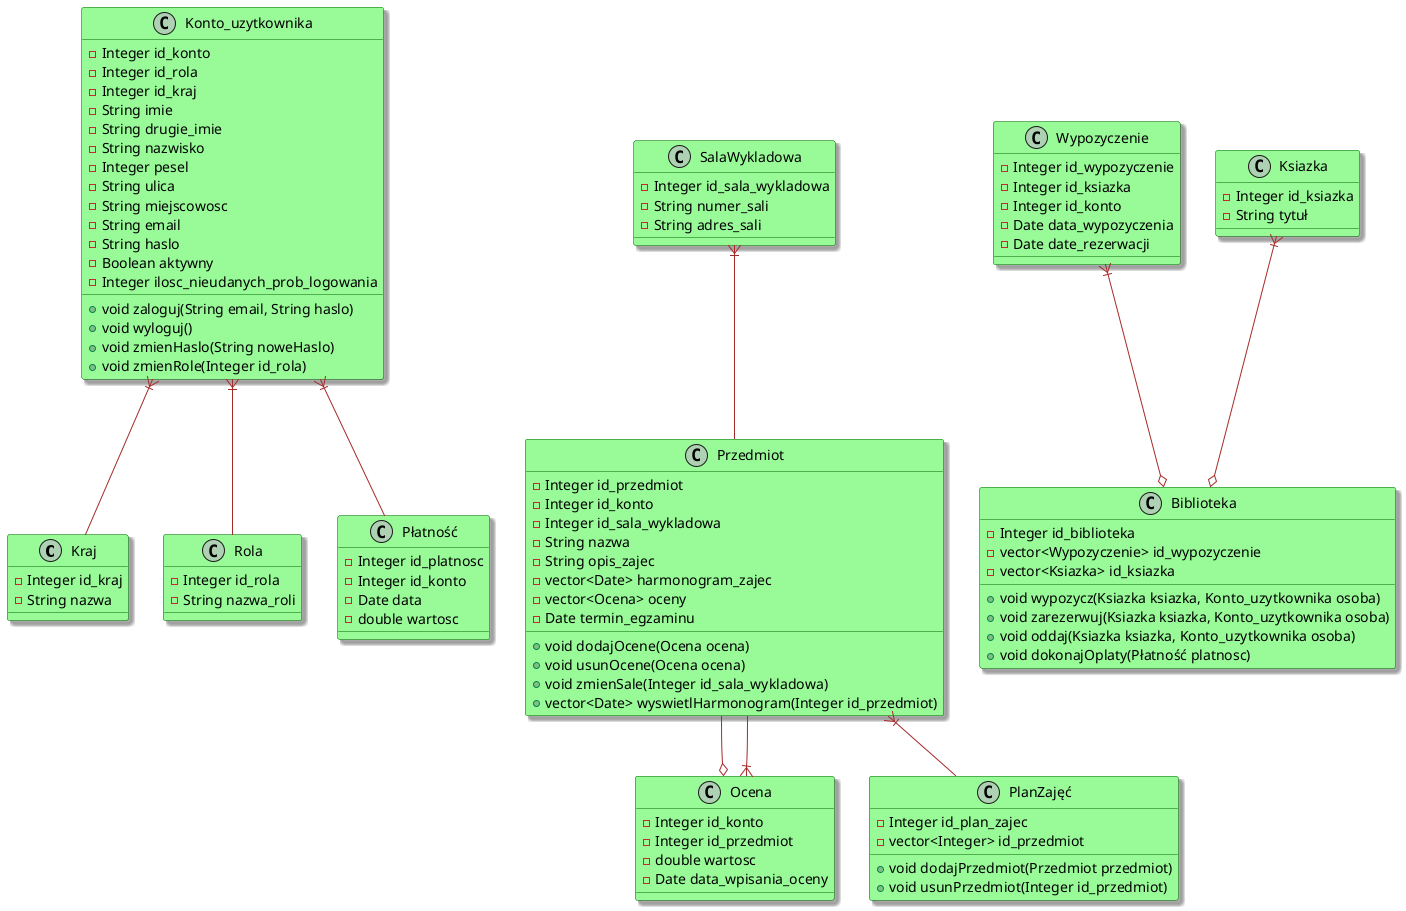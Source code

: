 @startuml

skinparam class {
BackgroundColor PaleGreen
ArrowColor Brown
BorderColor DarkGreen
}
skinparam shadowing true

class Kraj {
  -Integer id_kraj
  -String nazwa
}

class Rola {
  -Integer id_rola
  -String nazwa_roli
}

class Konto_uzytkownika {
  -Integer id_konto
  -Integer id_rola
  -Integer id_kraj
  -String imie
  -String drugie_imie
  -String nazwisko
  -Integer pesel
  -String ulica
  -String miejscowosc
  -String email
  -String haslo
  -Boolean aktywny
  -Integer ilosc_nieudanych_prob_logowania

  +void zaloguj(String email, String haslo)
  +void wyloguj()
  +void zmienHaslo(String noweHaslo)
  +void zmienRole(Integer id_rola)
}



class Przedmiot {
  -Integer id_przedmiot
  -Integer id_konto
  -Integer id_sala_wykladowa
  -String nazwa
  -String opis_zajec
  -vector<Date> harmonogram_zajec
  -vector<Ocena> oceny
  -Date termin_egzaminu

  +void dodajOcene(Ocena ocena)
  +void usunOcene(Ocena ocena)
  +void zmienSale(Integer id_sala_wykladowa)
  +vector<Date> wyswietlHarmonogram(Integer id_przedmiot)
}

class Ocena {
  -Integer id_konto
  -Integer id_przedmiot
  -double wartosc
  -Date data_wpisania_oceny
}

class PlanZajęć {
  -Integer id_plan_zajec
  -vector<Integer> id_przedmiot

  +void dodajPrzedmiot(Przedmiot przedmiot)
  +void usunPrzedmiot(Integer id_przedmiot)
}

class SalaWykladowa {
  -Integer id_sala_wykladowa
  -String numer_sali
  -String adres_sali
}

class Wypozyczenie {
  -Integer id_wypozyczenie
  -Integer id_ksiazka
  -Integer id_konto
  -Date data_wypozyczenia
  -Date date_rezerwacji
}

class Biblioteka {
  -Integer id_biblioteka
  -vector<Wypozyczenie> id_wypozyczenie
  -vector<Ksiazka> id_ksiazka

  +void wypozycz(Ksiazka ksiazka, Konto_uzytkownika osoba)
  +void zarezerwuj(Ksiazka ksiazka, Konto_uzytkownika osoba)
  +void oddaj(Ksiazka ksiazka, Konto_uzytkownika osoba)
  +void dokonajOplaty(Płatność platnosc)
}

class Ksiazka {
  -Integer id_ksiazka
  -String tytuł
}

class Płatność {
  -Integer id_platnosc
  -Integer id_konto
  -Date data
  -double wartosc
}

Konto_uzytkownika }|-- Rola  
Konto_uzytkownika }|-- Kraj
Konto_uzytkownika }|-- Płatność
Ksiazka }|--o Biblioteka
Wypozyczenie }|--o  Biblioteka
SalaWykladowa }|-- Przedmiot
Przedmiot }|-- PlanZajęć
Przedmiot --o Ocena
Ocena }|-- Przedmiot
@enduml